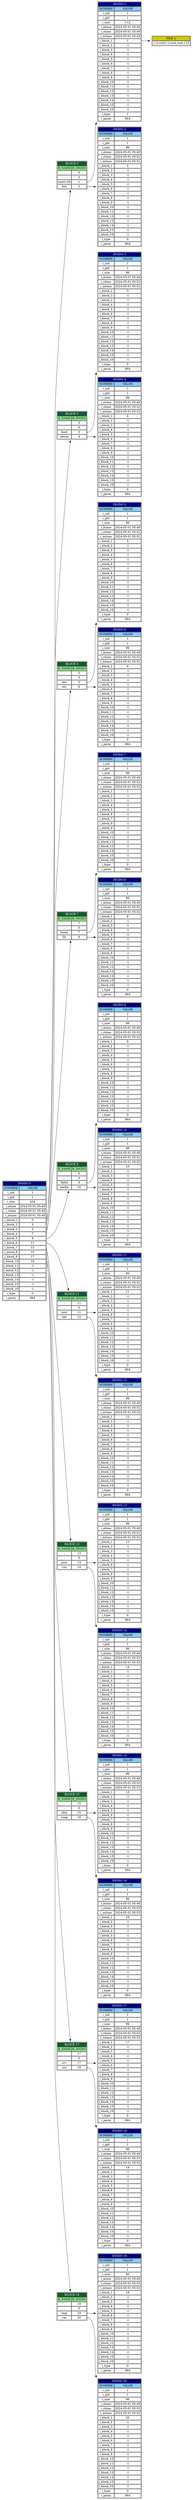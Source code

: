 digraph G{
 rankdir=LR;
 graph [ dpi = "600" ]; 
 forcelabels= true;
 node [shape = plaintext];
inode0  [label = <<table>
<tr><td COLSPAN = '2' BGCOLOR="#000080"><font color="white">INODO 0</font></td></tr>
 <tr><td BGCOLOR="#87CEFA">NOMBRE</td><td BGCOLOR="#87CEFA" >VALOR</td></tr>
<tr><td>i_uid</td><td>1</td></tr>
<tr><td>i_gid</td><td>1</td></tr>
<tr><td>i_size</td><td>424</td></tr>
<tr><td>i_atime</td><td>2024-05-01 05:49</td></tr>
<tr><td>i_ctime</td><td>2024-05-01 05:49</td></tr>
<tr><td>i_mtime</td><td>2024-05-01 05:49</td></tr>
<tr>
<td>i_block_1</td><td port="0">0</td></tr>
<tr>
<td>i_block_2</td><td port="1">3</td></tr>
<tr>
<td>i_block_3</td><td port="2">5</td></tr>
<tr>
<td>i_block_4</td><td port="3">7</td></tr>
<tr>
<td>i_block_5</td><td port="4">9</td></tr>
<tr>
<td>i_block_6</td><td port="5">11</td></tr>
<tr>
<td>i_block_7</td><td port="6">13</td></tr>
<tr>
<td>i_block_8</td><td port="7">15</td></tr>
<tr>
<td>i_block_9</td><td port="8">17</td></tr>
<tr>
<td>i_block_10</td><td port="9">19</td></tr>
<tr>
<td>i_block_11</td><td port="10">-1</td></tr>
<tr>
<td>i_block_12</td><td port="11">-1</td></tr>
<tr>
<td>i_block_13</td><td port="12">-1</td></tr>
<tr>
<td>i_block_14</td><td port="13">-1</td></tr>
<tr>
<td>i_block_15</td><td port="14">-1</td></tr>
<tr>
<td>i_block_16</td><td port="15">-1</td></tr>
<tr><td>i_type</td><td>0</td></tr>
<tr><td>i_perm</td><td>664</td></tr></table>>];
inode0:0-> BLOCK1_0
BLOCK1_0 [label = <<table><tr><td COLSPAN = '2' BGCOLOR="#145A32"><font color="white">BLOCK 0</font></td></tr><tr><td BGCOLOR="#90EE90">B_NAME</td><td BGCOLOR="#90EE90" >B_INODO</td></tr>
<tr>
<td>.</td>
<td port="0">0</td>
</tr>
<tr>
<td>..</td>
<td port="1">0</td>
</tr>
<tr>
<td>users.txt</td>
<td port="2">1</td>
</tr>
<tr>
<td>bin</td>
<td port="3">2</td>
</tr>
</table>>];
BLOCK1_0:2 -> inode1;
BLOCK1_0:3 -> inode2;
inode0:1-> BLOCK2_3
BLOCK2_3 [label = <<table><tr><td COLSPAN = '2' BGCOLOR="#145A32"><font color="white">BLOCK 3</font></td></tr><tr><td BGCOLOR="#90EE90">B_NAME</td><td BGCOLOR="#90EE90" >B_INODO</td></tr>
<tr>
<td>.</td>
<td port="0">3</td>
</tr>
<tr>
<td>..</td>
<td port="1">0</td>
</tr>
<tr>
<td>boot</td>
<td port="2">3</td>
</tr>
<tr>
<td>cdrom</td>
<td port="3">4</td>
</tr>
</table>>];
BLOCK2_3:2 -> inode3;
BLOCK2_3:3 -> inode4;
inode0:2-> BLOCK3_5
BLOCK3_5 [label = <<table><tr><td COLSPAN = '2' BGCOLOR="#145A32"><font color="white">BLOCK 5</font></td></tr><tr><td BGCOLOR="#90EE90">B_NAME</td><td BGCOLOR="#90EE90" >B_INODO</td></tr>
<tr>
<td>.</td>
<td port="0">5</td>
</tr>
<tr>
<td>..</td>
<td port="1">0</td>
</tr>
<tr>
<td>dev</td>
<td port="2">5</td>
</tr>
<tr>
<td>etc</td>
<td port="3">6</td>
</tr>
</table>>];
BLOCK3_5:2 -> inode5;
BLOCK3_5:3 -> inode6;
inode0:3-> BLOCK4_7
BLOCK4_7 [label = <<table><tr><td COLSPAN = '2' BGCOLOR="#145A32"><font color="white">BLOCK 7</font></td></tr><tr><td BGCOLOR="#90EE90">B_NAME</td><td BGCOLOR="#90EE90" >B_INODO</td></tr>
<tr>
<td>.</td>
<td port="0">7</td>
</tr>
<tr>
<td>..</td>
<td port="1">0</td>
</tr>
<tr>
<td>home</td>
<td port="2">7</td>
</tr>
<tr>
<td>lib</td>
<td port="3">8</td>
</tr>
</table>>];
BLOCK4_7:2 -> inode7;
BLOCK4_7:3 -> inode8;
inode0:4-> BLOCK5_9
BLOCK5_9 [label = <<table><tr><td COLSPAN = '2' BGCOLOR="#145A32"><font color="white">BLOCK 9</font></td></tr><tr><td BGCOLOR="#90EE90">B_NAME</td><td BGCOLOR="#90EE90" >B_INODO</td></tr>
<tr>
<td>.</td>
<td port="0">9</td>
</tr>
<tr>
<td>..</td>
<td port="1">0</td>
</tr>
<tr>
<td>lib64</td>
<td port="2">9</td>
</tr>
<tr>
<td>media</td>
<td port="3">10</td>
</tr>
</table>>];
BLOCK5_9:2 -> inode9;
BLOCK5_9:3 -> inode10;
inode0:5-> BLOCK6_11
BLOCK6_11 [label = <<table><tr><td COLSPAN = '2' BGCOLOR="#145A32"><font color="white">BLOCK 11</font></td></tr><tr><td BGCOLOR="#90EE90">B_NAME</td><td BGCOLOR="#90EE90" >B_INODO</td></tr>
<tr>
<td>.</td>
<td port="0">11</td>
</tr>
<tr>
<td>..</td>
<td port="1">0</td>
</tr>
<tr>
<td>mnt</td>
<td port="2">11</td>
</tr>
<tr>
<td>opt</td>
<td port="3">12</td>
</tr>
</table>>];
BLOCK6_11:2 -> inode11;
BLOCK6_11:3 -> inode12;
inode0:6-> BLOCK7_13
BLOCK7_13 [label = <<table><tr><td COLSPAN = '2' BGCOLOR="#145A32"><font color="white">BLOCK 13</font></td></tr><tr><td BGCOLOR="#90EE90">B_NAME</td><td BGCOLOR="#90EE90" >B_INODO</td></tr>
<tr>
<td>.</td>
<td port="0">13</td>
</tr>
<tr>
<td>..</td>
<td port="1">0</td>
</tr>
<tr>
<td>proc</td>
<td port="2">13</td>
</tr>
<tr>
<td>run</td>
<td port="3">14</td>
</tr>
</table>>];
BLOCK7_13:2 -> inode13;
BLOCK7_13:3 -> inode14;
inode0:7-> BLOCK8_15
BLOCK8_15 [label = <<table><tr><td COLSPAN = '2' BGCOLOR="#145A32"><font color="white">BLOCK 15</font></td></tr><tr><td BGCOLOR="#90EE90">B_NAME</td><td BGCOLOR="#90EE90" >B_INODO</td></tr>
<tr>
<td>.</td>
<td port="0">15</td>
</tr>
<tr>
<td>..</td>
<td port="1">0</td>
</tr>
<tr>
<td>sbin</td>
<td port="2">15</td>
</tr>
<tr>
<td>snap</td>
<td port="3">16</td>
</tr>
</table>>];
BLOCK8_15:2 -> inode15;
BLOCK8_15:3 -> inode16;
inode0:8-> BLOCK9_17
BLOCK9_17 [label = <<table><tr><td COLSPAN = '2' BGCOLOR="#145A32"><font color="white">BLOCK 17</font></td></tr><tr><td BGCOLOR="#90EE90">B_NAME</td><td BGCOLOR="#90EE90" >B_INODO</td></tr>
<tr>
<td>.</td>
<td port="0">17</td>
</tr>
<tr>
<td>..</td>
<td port="1">0</td>
</tr>
<tr>
<td>srv</td>
<td port="2">17</td>
</tr>
<tr>
<td>sys</td>
<td port="3">18</td>
</tr>
</table>>];
BLOCK9_17:2 -> inode17;
BLOCK9_17:3 -> inode18;
inode0:9-> BLOCK10_19
BLOCK10_19 [label = <<table><tr><td COLSPAN = '2' BGCOLOR="#145A32"><font color="white">BLOCK 19</font></td></tr><tr><td BGCOLOR="#90EE90">B_NAME</td><td BGCOLOR="#90EE90" >B_INODO</td></tr>
<tr>
<td>.</td>
<td port="0">19</td>
</tr>
<tr>
<td>..</td>
<td port="1">0</td>
</tr>
<tr>
<td>tmp</td>
<td port="2">19</td>
</tr>
<tr>
<td>var</td>
<td port="3">20</td>
</tr>
</table>>];
BLOCK10_19:2 -> inode19;
BLOCK10_19:3 -> inode20;
inode1  [label = <<table>
<tr><td COLSPAN = '2' BGCOLOR="#000080"><font color="white">INODO 1</font></td></tr>
 <tr><td BGCOLOR="#87CEFA">NOMBRE</td><td BGCOLOR="#87CEFA" >VALOR</td></tr>
<tr><td>i_uid</td><td>1</td></tr>
<tr><td>i_gid</td><td>1</td></tr>
<tr><td>i_size</td><td>112</td></tr>
<tr><td>i_atime</td><td>2024-05-01 05:49</td></tr>
<tr><td>i_ctime</td><td>2024-05-01 05:49</td></tr>
<tr><td>i_mtime</td><td>2024-05-01 05:49</td></tr>
<tr>
<td>i_block_1</td><td port="0">1</td></tr>
<tr>
<td>i_block_2</td><td port="1">-1</td></tr>
<tr>
<td>i_block_3</td><td port="2">-1</td></tr>
<tr>
<td>i_block_4</td><td port="3">-1</td></tr>
<tr>
<td>i_block_5</td><td port="4">-1</td></tr>
<tr>
<td>i_block_6</td><td port="5">-1</td></tr>
<tr>
<td>i_block_7</td><td port="6">-1</td></tr>
<tr>
<td>i_block_8</td><td port="7">-1</td></tr>
<tr>
<td>i_block_9</td><td port="8">-1</td></tr>
<tr>
<td>i_block_10</td><td port="9">-1</td></tr>
<tr>
<td>i_block_11</td><td port="10">-1</td></tr>
<tr>
<td>i_block_12</td><td port="11">-1</td></tr>
<tr>
<td>i_block_13</td><td port="12">-1</td></tr>
<tr>
<td>i_block_14</td><td port="13">-1</td></tr>
<tr>
<td>i_block_15</td><td port="14">-1</td></tr>
<tr>
<td>i_block_16</td><td port="15">-1</td></tr>
<tr><td>i_type</td><td>1</td></tr>
<tr><td>i_perm</td><td>664</td></tr></table>>];
inode1:0-> FILE1_1
FILE1_1 [label = <<table >
<tr><td COLSPAN = '2' BGCOLOR="#CCCC00">FILE 1</td></tr>
 <tr><td COLSPAN = '2'>1,G,root
1,U,root,root,123
</td></tr>
</table>>];
inode2  [label = <<table>
<tr><td COLSPAN = '2' BGCOLOR="#000080"><font color="white">INODO 2</font></td></tr>
 <tr><td BGCOLOR="#87CEFA">NOMBRE</td><td BGCOLOR="#87CEFA" >VALOR</td></tr>
<tr><td>i_uid</td><td>1</td></tr>
<tr><td>i_gid</td><td>1</td></tr>
<tr><td>i_size</td><td>96</td></tr>
<tr><td>i_atime</td><td>2024-05-01 05:49</td></tr>
<tr><td>i_ctime</td><td>2024-05-01 05:52</td></tr>
<tr><td>i_mtime</td><td>2024-05-01 05:52</td></tr>
<tr>
<td>i_block_1</td><td port="0">2</td></tr>
<tr>
<td>i_block_2</td><td port="1">-1</td></tr>
<tr>
<td>i_block_3</td><td port="2">-1</td></tr>
<tr>
<td>i_block_4</td><td port="3">-1</td></tr>
<tr>
<td>i_block_5</td><td port="4">-1</td></tr>
<tr>
<td>i_block_6</td><td port="5">-1</td></tr>
<tr>
<td>i_block_7</td><td port="6">-1</td></tr>
<tr>
<td>i_block_8</td><td port="7">-1</td></tr>
<tr>
<td>i_block_9</td><td port="8">-1</td></tr>
<tr>
<td>i_block_10</td><td port="9">-1</td></tr>
<tr>
<td>i_block_11</td><td port="10">-1</td></tr>
<tr>
<td>i_block_12</td><td port="11">-1</td></tr>
<tr>
<td>i_block_13</td><td port="12">-1</td></tr>
<tr>
<td>i_block_14</td><td port="13">-1</td></tr>
<tr>
<td>i_block_15</td><td port="14">-1</td></tr>
<tr>
<td>i_block_16</td><td port="15">-1</td></tr>
<tr><td>i_type</td><td>0</td></tr>
<tr><td>i_perm</td><td>664</td></tr></table>>];
inode3  [label = <<table>
<tr><td COLSPAN = '2' BGCOLOR="#000080"><font color="white">INODO 3</font></td></tr>
 <tr><td BGCOLOR="#87CEFA">NOMBRE</td><td BGCOLOR="#87CEFA" >VALOR</td></tr>
<tr><td>i_uid</td><td>1</td></tr>
<tr><td>i_gid</td><td>1</td></tr>
<tr><td>i_size</td><td>96</td></tr>
<tr><td>i_atime</td><td>2024-05-01 05:49</td></tr>
<tr><td>i_ctime</td><td>2024-05-01 05:52</td></tr>
<tr><td>i_mtime</td><td>2024-05-01 05:52</td></tr>
<tr>
<td>i_block_1</td><td port="0">3</td></tr>
<tr>
<td>i_block_2</td><td port="1">-1</td></tr>
<tr>
<td>i_block_3</td><td port="2">-1</td></tr>
<tr>
<td>i_block_4</td><td port="3">-1</td></tr>
<tr>
<td>i_block_5</td><td port="4">-1</td></tr>
<tr>
<td>i_block_6</td><td port="5">-1</td></tr>
<tr>
<td>i_block_7</td><td port="6">-1</td></tr>
<tr>
<td>i_block_8</td><td port="7">-1</td></tr>
<tr>
<td>i_block_9</td><td port="8">-1</td></tr>
<tr>
<td>i_block_10</td><td port="9">-1</td></tr>
<tr>
<td>i_block_11</td><td port="10">-1</td></tr>
<tr>
<td>i_block_12</td><td port="11">-1</td></tr>
<tr>
<td>i_block_13</td><td port="12">-1</td></tr>
<tr>
<td>i_block_14</td><td port="13">-1</td></tr>
<tr>
<td>i_block_15</td><td port="14">-1</td></tr>
<tr>
<td>i_block_16</td><td port="15">-1</td></tr>
<tr><td>i_type</td><td>0</td></tr>
<tr><td>i_perm</td><td>664</td></tr></table>>];
inode4  [label = <<table>
<tr><td COLSPAN = '2' BGCOLOR="#000080"><font color="white">INODO 4</font></td></tr>
 <tr><td BGCOLOR="#87CEFA">NOMBRE</td><td BGCOLOR="#87CEFA" >VALOR</td></tr>
<tr><td>i_uid</td><td>1</td></tr>
<tr><td>i_gid</td><td>1</td></tr>
<tr><td>i_size</td><td>96</td></tr>
<tr><td>i_atime</td><td>2024-05-01 05:49</td></tr>
<tr><td>i_ctime</td><td>2024-05-01 05:52</td></tr>
<tr><td>i_mtime</td><td>2024-05-01 05:52</td></tr>
<tr>
<td>i_block_1</td><td port="0">4</td></tr>
<tr>
<td>i_block_2</td><td port="1">-1</td></tr>
<tr>
<td>i_block_3</td><td port="2">-1</td></tr>
<tr>
<td>i_block_4</td><td port="3">-1</td></tr>
<tr>
<td>i_block_5</td><td port="4">-1</td></tr>
<tr>
<td>i_block_6</td><td port="5">-1</td></tr>
<tr>
<td>i_block_7</td><td port="6">-1</td></tr>
<tr>
<td>i_block_8</td><td port="7">-1</td></tr>
<tr>
<td>i_block_9</td><td port="8">-1</td></tr>
<tr>
<td>i_block_10</td><td port="9">-1</td></tr>
<tr>
<td>i_block_11</td><td port="10">-1</td></tr>
<tr>
<td>i_block_12</td><td port="11">-1</td></tr>
<tr>
<td>i_block_13</td><td port="12">-1</td></tr>
<tr>
<td>i_block_14</td><td port="13">-1</td></tr>
<tr>
<td>i_block_15</td><td port="14">-1</td></tr>
<tr>
<td>i_block_16</td><td port="15">-1</td></tr>
<tr><td>i_type</td><td>0</td></tr>
<tr><td>i_perm</td><td>664</td></tr></table>>];
inode5  [label = <<table>
<tr><td COLSPAN = '2' BGCOLOR="#000080"><font color="white">INODO 5</font></td></tr>
 <tr><td BGCOLOR="#87CEFA">NOMBRE</td><td BGCOLOR="#87CEFA" >VALOR</td></tr>
<tr><td>i_uid</td><td>1</td></tr>
<tr><td>i_gid</td><td>1</td></tr>
<tr><td>i_size</td><td>96</td></tr>
<tr><td>i_atime</td><td>2024-05-01 05:49</td></tr>
<tr><td>i_ctime</td><td>2024-05-01 05:52</td></tr>
<tr><td>i_mtime</td><td>2024-05-01 05:52</td></tr>
<tr>
<td>i_block_1</td><td port="0">5</td></tr>
<tr>
<td>i_block_2</td><td port="1">-1</td></tr>
<tr>
<td>i_block_3</td><td port="2">-1</td></tr>
<tr>
<td>i_block_4</td><td port="3">-1</td></tr>
<tr>
<td>i_block_5</td><td port="4">-1</td></tr>
<tr>
<td>i_block_6</td><td port="5">-1</td></tr>
<tr>
<td>i_block_7</td><td port="6">-1</td></tr>
<tr>
<td>i_block_8</td><td port="7">-1</td></tr>
<tr>
<td>i_block_9</td><td port="8">-1</td></tr>
<tr>
<td>i_block_10</td><td port="9">-1</td></tr>
<tr>
<td>i_block_11</td><td port="10">-1</td></tr>
<tr>
<td>i_block_12</td><td port="11">-1</td></tr>
<tr>
<td>i_block_13</td><td port="12">-1</td></tr>
<tr>
<td>i_block_14</td><td port="13">-1</td></tr>
<tr>
<td>i_block_15</td><td port="14">-1</td></tr>
<tr>
<td>i_block_16</td><td port="15">-1</td></tr>
<tr><td>i_type</td><td>0</td></tr>
<tr><td>i_perm</td><td>664</td></tr></table>>];
inode6  [label = <<table>
<tr><td COLSPAN = '2' BGCOLOR="#000080"><font color="white">INODO 6</font></td></tr>
 <tr><td BGCOLOR="#87CEFA">NOMBRE</td><td BGCOLOR="#87CEFA" >VALOR</td></tr>
<tr><td>i_uid</td><td>1</td></tr>
<tr><td>i_gid</td><td>1</td></tr>
<tr><td>i_size</td><td>96</td></tr>
<tr><td>i_atime</td><td>2024-05-01 05:49</td></tr>
<tr><td>i_ctime</td><td>2024-05-01 05:52</td></tr>
<tr><td>i_mtime</td><td>2024-05-01 05:52</td></tr>
<tr>
<td>i_block_1</td><td port="0">6</td></tr>
<tr>
<td>i_block_2</td><td port="1">-1</td></tr>
<tr>
<td>i_block_3</td><td port="2">-1</td></tr>
<tr>
<td>i_block_4</td><td port="3">-1</td></tr>
<tr>
<td>i_block_5</td><td port="4">-1</td></tr>
<tr>
<td>i_block_6</td><td port="5">-1</td></tr>
<tr>
<td>i_block_7</td><td port="6">-1</td></tr>
<tr>
<td>i_block_8</td><td port="7">-1</td></tr>
<tr>
<td>i_block_9</td><td port="8">-1</td></tr>
<tr>
<td>i_block_10</td><td port="9">-1</td></tr>
<tr>
<td>i_block_11</td><td port="10">-1</td></tr>
<tr>
<td>i_block_12</td><td port="11">-1</td></tr>
<tr>
<td>i_block_13</td><td port="12">-1</td></tr>
<tr>
<td>i_block_14</td><td port="13">-1</td></tr>
<tr>
<td>i_block_15</td><td port="14">-1</td></tr>
<tr>
<td>i_block_16</td><td port="15">-1</td></tr>
<tr><td>i_type</td><td>0</td></tr>
<tr><td>i_perm</td><td>664</td></tr></table>>];
inode7  [label = <<table>
<tr><td COLSPAN = '2' BGCOLOR="#000080"><font color="white">INODO 7</font></td></tr>
 <tr><td BGCOLOR="#87CEFA">NOMBRE</td><td BGCOLOR="#87CEFA" >VALOR</td></tr>
<tr><td>i_uid</td><td>1</td></tr>
<tr><td>i_gid</td><td>1</td></tr>
<tr><td>i_size</td><td>96</td></tr>
<tr><td>i_atime</td><td>2024-05-01 05:49</td></tr>
<tr><td>i_ctime</td><td>2024-05-01 05:52</td></tr>
<tr><td>i_mtime</td><td>2024-05-01 05:52</td></tr>
<tr>
<td>i_block_1</td><td port="0">7</td></tr>
<tr>
<td>i_block_2</td><td port="1">-1</td></tr>
<tr>
<td>i_block_3</td><td port="2">-1</td></tr>
<tr>
<td>i_block_4</td><td port="3">-1</td></tr>
<tr>
<td>i_block_5</td><td port="4">-1</td></tr>
<tr>
<td>i_block_6</td><td port="5">-1</td></tr>
<tr>
<td>i_block_7</td><td port="6">-1</td></tr>
<tr>
<td>i_block_8</td><td port="7">-1</td></tr>
<tr>
<td>i_block_9</td><td port="8">-1</td></tr>
<tr>
<td>i_block_10</td><td port="9">-1</td></tr>
<tr>
<td>i_block_11</td><td port="10">-1</td></tr>
<tr>
<td>i_block_12</td><td port="11">-1</td></tr>
<tr>
<td>i_block_13</td><td port="12">-1</td></tr>
<tr>
<td>i_block_14</td><td port="13">-1</td></tr>
<tr>
<td>i_block_15</td><td port="14">-1</td></tr>
<tr>
<td>i_block_16</td><td port="15">-1</td></tr>
<tr><td>i_type</td><td>0</td></tr>
<tr><td>i_perm</td><td>664</td></tr></table>>];
inode8  [label = <<table>
<tr><td COLSPAN = '2' BGCOLOR="#000080"><font color="white">INODO 8</font></td></tr>
 <tr><td BGCOLOR="#87CEFA">NOMBRE</td><td BGCOLOR="#87CEFA" >VALOR</td></tr>
<tr><td>i_uid</td><td>1</td></tr>
<tr><td>i_gid</td><td>1</td></tr>
<tr><td>i_size</td><td>96</td></tr>
<tr><td>i_atime</td><td>2024-05-01 05:49</td></tr>
<tr><td>i_ctime</td><td>2024-05-01 05:52</td></tr>
<tr><td>i_mtime</td><td>2024-05-01 05:52</td></tr>
<tr>
<td>i_block_1</td><td port="0">8</td></tr>
<tr>
<td>i_block_2</td><td port="1">-1</td></tr>
<tr>
<td>i_block_3</td><td port="2">-1</td></tr>
<tr>
<td>i_block_4</td><td port="3">-1</td></tr>
<tr>
<td>i_block_5</td><td port="4">-1</td></tr>
<tr>
<td>i_block_6</td><td port="5">-1</td></tr>
<tr>
<td>i_block_7</td><td port="6">-1</td></tr>
<tr>
<td>i_block_8</td><td port="7">-1</td></tr>
<tr>
<td>i_block_9</td><td port="8">-1</td></tr>
<tr>
<td>i_block_10</td><td port="9">-1</td></tr>
<tr>
<td>i_block_11</td><td port="10">-1</td></tr>
<tr>
<td>i_block_12</td><td port="11">-1</td></tr>
<tr>
<td>i_block_13</td><td port="12">-1</td></tr>
<tr>
<td>i_block_14</td><td port="13">-1</td></tr>
<tr>
<td>i_block_15</td><td port="14">-1</td></tr>
<tr>
<td>i_block_16</td><td port="15">-1</td></tr>
<tr><td>i_type</td><td>0</td></tr>
<tr><td>i_perm</td><td>664</td></tr></table>>];
inode9  [label = <<table>
<tr><td COLSPAN = '2' BGCOLOR="#000080"><font color="white">INODO 9</font></td></tr>
 <tr><td BGCOLOR="#87CEFA">NOMBRE</td><td BGCOLOR="#87CEFA" >VALOR</td></tr>
<tr><td>i_uid</td><td>1</td></tr>
<tr><td>i_gid</td><td>1</td></tr>
<tr><td>i_size</td><td>96</td></tr>
<tr><td>i_atime</td><td>2024-05-01 05:49</td></tr>
<tr><td>i_ctime</td><td>2024-05-01 05:52</td></tr>
<tr><td>i_mtime</td><td>2024-05-01 05:52</td></tr>
<tr>
<td>i_block_1</td><td port="0">9</td></tr>
<tr>
<td>i_block_2</td><td port="1">-1</td></tr>
<tr>
<td>i_block_3</td><td port="2">-1</td></tr>
<tr>
<td>i_block_4</td><td port="3">-1</td></tr>
<tr>
<td>i_block_5</td><td port="4">-1</td></tr>
<tr>
<td>i_block_6</td><td port="5">-1</td></tr>
<tr>
<td>i_block_7</td><td port="6">-1</td></tr>
<tr>
<td>i_block_8</td><td port="7">-1</td></tr>
<tr>
<td>i_block_9</td><td port="8">-1</td></tr>
<tr>
<td>i_block_10</td><td port="9">-1</td></tr>
<tr>
<td>i_block_11</td><td port="10">-1</td></tr>
<tr>
<td>i_block_12</td><td port="11">-1</td></tr>
<tr>
<td>i_block_13</td><td port="12">-1</td></tr>
<tr>
<td>i_block_14</td><td port="13">-1</td></tr>
<tr>
<td>i_block_15</td><td port="14">-1</td></tr>
<tr>
<td>i_block_16</td><td port="15">-1</td></tr>
<tr><td>i_type</td><td>0</td></tr>
<tr><td>i_perm</td><td>664</td></tr></table>>];
inode10  [label = <<table>
<tr><td COLSPAN = '2' BGCOLOR="#000080"><font color="white">INODO 10</font></td></tr>
 <tr><td BGCOLOR="#87CEFA">NOMBRE</td><td BGCOLOR="#87CEFA" >VALOR</td></tr>
<tr><td>i_uid</td><td>1</td></tr>
<tr><td>i_gid</td><td>1</td></tr>
<tr><td>i_size</td><td>96</td></tr>
<tr><td>i_atime</td><td>2024-05-01 05:49</td></tr>
<tr><td>i_ctime</td><td>2024-05-01 05:52</td></tr>
<tr><td>i_mtime</td><td>2024-05-01 05:52</td></tr>
<tr>
<td>i_block_1</td><td port="0">10</td></tr>
<tr>
<td>i_block_2</td><td port="1">-1</td></tr>
<tr>
<td>i_block_3</td><td port="2">-1</td></tr>
<tr>
<td>i_block_4</td><td port="3">-1</td></tr>
<tr>
<td>i_block_5</td><td port="4">-1</td></tr>
<tr>
<td>i_block_6</td><td port="5">-1</td></tr>
<tr>
<td>i_block_7</td><td port="6">-1</td></tr>
<tr>
<td>i_block_8</td><td port="7">-1</td></tr>
<tr>
<td>i_block_9</td><td port="8">-1</td></tr>
<tr>
<td>i_block_10</td><td port="9">-1</td></tr>
<tr>
<td>i_block_11</td><td port="10">-1</td></tr>
<tr>
<td>i_block_12</td><td port="11">-1</td></tr>
<tr>
<td>i_block_13</td><td port="12">-1</td></tr>
<tr>
<td>i_block_14</td><td port="13">-1</td></tr>
<tr>
<td>i_block_15</td><td port="14">-1</td></tr>
<tr>
<td>i_block_16</td><td port="15">-1</td></tr>
<tr><td>i_type</td><td>0</td></tr>
<tr><td>i_perm</td><td>664</td></tr></table>>];
inode11  [label = <<table>
<tr><td COLSPAN = '2' BGCOLOR="#000080"><font color="white">INODO 11</font></td></tr>
 <tr><td BGCOLOR="#87CEFA">NOMBRE</td><td BGCOLOR="#87CEFA" >VALOR</td></tr>
<tr><td>i_uid</td><td>1</td></tr>
<tr><td>i_gid</td><td>1</td></tr>
<tr><td>i_size</td><td>96</td></tr>
<tr><td>i_atime</td><td>2024-05-01 05:49</td></tr>
<tr><td>i_ctime</td><td>2024-05-01 05:52</td></tr>
<tr><td>i_mtime</td><td>2024-05-01 05:52</td></tr>
<tr>
<td>i_block_1</td><td port="0">11</td></tr>
<tr>
<td>i_block_2</td><td port="1">-1</td></tr>
<tr>
<td>i_block_3</td><td port="2">-1</td></tr>
<tr>
<td>i_block_4</td><td port="3">-1</td></tr>
<tr>
<td>i_block_5</td><td port="4">-1</td></tr>
<tr>
<td>i_block_6</td><td port="5">-1</td></tr>
<tr>
<td>i_block_7</td><td port="6">-1</td></tr>
<tr>
<td>i_block_8</td><td port="7">-1</td></tr>
<tr>
<td>i_block_9</td><td port="8">-1</td></tr>
<tr>
<td>i_block_10</td><td port="9">-1</td></tr>
<tr>
<td>i_block_11</td><td port="10">-1</td></tr>
<tr>
<td>i_block_12</td><td port="11">-1</td></tr>
<tr>
<td>i_block_13</td><td port="12">-1</td></tr>
<tr>
<td>i_block_14</td><td port="13">-1</td></tr>
<tr>
<td>i_block_15</td><td port="14">-1</td></tr>
<tr>
<td>i_block_16</td><td port="15">-1</td></tr>
<tr><td>i_type</td><td>0</td></tr>
<tr><td>i_perm</td><td>664</td></tr></table>>];
inode12  [label = <<table>
<tr><td COLSPAN = '2' BGCOLOR="#000080"><font color="white">INODO 12</font></td></tr>
 <tr><td BGCOLOR="#87CEFA">NOMBRE</td><td BGCOLOR="#87CEFA" >VALOR</td></tr>
<tr><td>i_uid</td><td>1</td></tr>
<tr><td>i_gid</td><td>1</td></tr>
<tr><td>i_size</td><td>96</td></tr>
<tr><td>i_atime</td><td>2024-05-01 05:49</td></tr>
<tr><td>i_ctime</td><td>2024-05-01 05:52</td></tr>
<tr><td>i_mtime</td><td>2024-05-01 05:52</td></tr>
<tr>
<td>i_block_1</td><td port="0">12</td></tr>
<tr>
<td>i_block_2</td><td port="1">-1</td></tr>
<tr>
<td>i_block_3</td><td port="2">-1</td></tr>
<tr>
<td>i_block_4</td><td port="3">-1</td></tr>
<tr>
<td>i_block_5</td><td port="4">-1</td></tr>
<tr>
<td>i_block_6</td><td port="5">-1</td></tr>
<tr>
<td>i_block_7</td><td port="6">-1</td></tr>
<tr>
<td>i_block_8</td><td port="7">-1</td></tr>
<tr>
<td>i_block_9</td><td port="8">-1</td></tr>
<tr>
<td>i_block_10</td><td port="9">-1</td></tr>
<tr>
<td>i_block_11</td><td port="10">-1</td></tr>
<tr>
<td>i_block_12</td><td port="11">-1</td></tr>
<tr>
<td>i_block_13</td><td port="12">-1</td></tr>
<tr>
<td>i_block_14</td><td port="13">-1</td></tr>
<tr>
<td>i_block_15</td><td port="14">-1</td></tr>
<tr>
<td>i_block_16</td><td port="15">-1</td></tr>
<tr><td>i_type</td><td>0</td></tr>
<tr><td>i_perm</td><td>664</td></tr></table>>];
inode13  [label = <<table>
<tr><td COLSPAN = '2' BGCOLOR="#000080"><font color="white">INODO 13</font></td></tr>
 <tr><td BGCOLOR="#87CEFA">NOMBRE</td><td BGCOLOR="#87CEFA" >VALOR</td></tr>
<tr><td>i_uid</td><td>1</td></tr>
<tr><td>i_gid</td><td>1</td></tr>
<tr><td>i_size</td><td>96</td></tr>
<tr><td>i_atime</td><td>2024-05-01 05:49</td></tr>
<tr><td>i_ctime</td><td>2024-05-01 05:52</td></tr>
<tr><td>i_mtime</td><td>2024-05-01 05:52</td></tr>
<tr>
<td>i_block_1</td><td port="0">13</td></tr>
<tr>
<td>i_block_2</td><td port="1">-1</td></tr>
<tr>
<td>i_block_3</td><td port="2">-1</td></tr>
<tr>
<td>i_block_4</td><td port="3">-1</td></tr>
<tr>
<td>i_block_5</td><td port="4">-1</td></tr>
<tr>
<td>i_block_6</td><td port="5">-1</td></tr>
<tr>
<td>i_block_7</td><td port="6">-1</td></tr>
<tr>
<td>i_block_8</td><td port="7">-1</td></tr>
<tr>
<td>i_block_9</td><td port="8">-1</td></tr>
<tr>
<td>i_block_10</td><td port="9">-1</td></tr>
<tr>
<td>i_block_11</td><td port="10">-1</td></tr>
<tr>
<td>i_block_12</td><td port="11">-1</td></tr>
<tr>
<td>i_block_13</td><td port="12">-1</td></tr>
<tr>
<td>i_block_14</td><td port="13">-1</td></tr>
<tr>
<td>i_block_15</td><td port="14">-1</td></tr>
<tr>
<td>i_block_16</td><td port="15">-1</td></tr>
<tr><td>i_type</td><td>0</td></tr>
<tr><td>i_perm</td><td>664</td></tr></table>>];
inode14  [label = <<table>
<tr><td COLSPAN = '2' BGCOLOR="#000080"><font color="white">INODO 14</font></td></tr>
 <tr><td BGCOLOR="#87CEFA">NOMBRE</td><td BGCOLOR="#87CEFA" >VALOR</td></tr>
<tr><td>i_uid</td><td>1</td></tr>
<tr><td>i_gid</td><td>1</td></tr>
<tr><td>i_size</td><td>96</td></tr>
<tr><td>i_atime</td><td>2024-05-01 05:49</td></tr>
<tr><td>i_ctime</td><td>2024-05-01 05:53</td></tr>
<tr><td>i_mtime</td><td>2024-05-01 05:53</td></tr>
<tr>
<td>i_block_1</td><td port="0">14</td></tr>
<tr>
<td>i_block_2</td><td port="1">-1</td></tr>
<tr>
<td>i_block_3</td><td port="2">-1</td></tr>
<tr>
<td>i_block_4</td><td port="3">-1</td></tr>
<tr>
<td>i_block_5</td><td port="4">-1</td></tr>
<tr>
<td>i_block_6</td><td port="5">-1</td></tr>
<tr>
<td>i_block_7</td><td port="6">-1</td></tr>
<tr>
<td>i_block_8</td><td port="7">-1</td></tr>
<tr>
<td>i_block_9</td><td port="8">-1</td></tr>
<tr>
<td>i_block_10</td><td port="9">-1</td></tr>
<tr>
<td>i_block_11</td><td port="10">-1</td></tr>
<tr>
<td>i_block_12</td><td port="11">-1</td></tr>
<tr>
<td>i_block_13</td><td port="12">-1</td></tr>
<tr>
<td>i_block_14</td><td port="13">-1</td></tr>
<tr>
<td>i_block_15</td><td port="14">-1</td></tr>
<tr>
<td>i_block_16</td><td port="15">-1</td></tr>
<tr><td>i_type</td><td>0</td></tr>
<tr><td>i_perm</td><td>664</td></tr></table>>];
inode15  [label = <<table>
<tr><td COLSPAN = '2' BGCOLOR="#000080"><font color="white">INODO 15</font></td></tr>
 <tr><td BGCOLOR="#87CEFA">NOMBRE</td><td BGCOLOR="#87CEFA" >VALOR</td></tr>
<tr><td>i_uid</td><td>1</td></tr>
<tr><td>i_gid</td><td>1</td></tr>
<tr><td>i_size</td><td>96</td></tr>
<tr><td>i_atime</td><td>2024-05-01 05:49</td></tr>
<tr><td>i_ctime</td><td>2024-05-01 05:53</td></tr>
<tr><td>i_mtime</td><td>2024-05-01 05:53</td></tr>
<tr>
<td>i_block_1</td><td port="0">15</td></tr>
<tr>
<td>i_block_2</td><td port="1">-1</td></tr>
<tr>
<td>i_block_3</td><td port="2">-1</td></tr>
<tr>
<td>i_block_4</td><td port="3">-1</td></tr>
<tr>
<td>i_block_5</td><td port="4">-1</td></tr>
<tr>
<td>i_block_6</td><td port="5">-1</td></tr>
<tr>
<td>i_block_7</td><td port="6">-1</td></tr>
<tr>
<td>i_block_8</td><td port="7">-1</td></tr>
<tr>
<td>i_block_9</td><td port="8">-1</td></tr>
<tr>
<td>i_block_10</td><td port="9">-1</td></tr>
<tr>
<td>i_block_11</td><td port="10">-1</td></tr>
<tr>
<td>i_block_12</td><td port="11">-1</td></tr>
<tr>
<td>i_block_13</td><td port="12">-1</td></tr>
<tr>
<td>i_block_14</td><td port="13">-1</td></tr>
<tr>
<td>i_block_15</td><td port="14">-1</td></tr>
<tr>
<td>i_block_16</td><td port="15">-1</td></tr>
<tr><td>i_type</td><td>0</td></tr>
<tr><td>i_perm</td><td>664</td></tr></table>>];
inode16  [label = <<table>
<tr><td COLSPAN = '2' BGCOLOR="#000080"><font color="white">INODO 16</font></td></tr>
 <tr><td BGCOLOR="#87CEFA">NOMBRE</td><td BGCOLOR="#87CEFA" >VALOR</td></tr>
<tr><td>i_uid</td><td>1</td></tr>
<tr><td>i_gid</td><td>1</td></tr>
<tr><td>i_size</td><td>96</td></tr>
<tr><td>i_atime</td><td>2024-05-01 05:49</td></tr>
<tr><td>i_ctime</td><td>2024-05-01 05:53</td></tr>
<tr><td>i_mtime</td><td>2024-05-01 05:53</td></tr>
<tr>
<td>i_block_1</td><td port="0">16</td></tr>
<tr>
<td>i_block_2</td><td port="1">-1</td></tr>
<tr>
<td>i_block_3</td><td port="2">-1</td></tr>
<tr>
<td>i_block_4</td><td port="3">-1</td></tr>
<tr>
<td>i_block_5</td><td port="4">-1</td></tr>
<tr>
<td>i_block_6</td><td port="5">-1</td></tr>
<tr>
<td>i_block_7</td><td port="6">-1</td></tr>
<tr>
<td>i_block_8</td><td port="7">-1</td></tr>
<tr>
<td>i_block_9</td><td port="8">-1</td></tr>
<tr>
<td>i_block_10</td><td port="9">-1</td></tr>
<tr>
<td>i_block_11</td><td port="10">-1</td></tr>
<tr>
<td>i_block_12</td><td port="11">-1</td></tr>
<tr>
<td>i_block_13</td><td port="12">-1</td></tr>
<tr>
<td>i_block_14</td><td port="13">-1</td></tr>
<tr>
<td>i_block_15</td><td port="14">-1</td></tr>
<tr>
<td>i_block_16</td><td port="15">-1</td></tr>
<tr><td>i_type</td><td>0</td></tr>
<tr><td>i_perm</td><td>664</td></tr></table>>];
inode17  [label = <<table>
<tr><td COLSPAN = '2' BGCOLOR="#000080"><font color="white">INODO 17</font></td></tr>
 <tr><td BGCOLOR="#87CEFA">NOMBRE</td><td BGCOLOR="#87CEFA" >VALOR</td></tr>
<tr><td>i_uid</td><td>1</td></tr>
<tr><td>i_gid</td><td>1</td></tr>
<tr><td>i_size</td><td>96</td></tr>
<tr><td>i_atime</td><td>2024-05-01 05:49</td></tr>
<tr><td>i_ctime</td><td>2024-05-01 05:53</td></tr>
<tr><td>i_mtime</td><td>2024-05-01 05:53</td></tr>
<tr>
<td>i_block_1</td><td port="0">17</td></tr>
<tr>
<td>i_block_2</td><td port="1">-1</td></tr>
<tr>
<td>i_block_3</td><td port="2">-1</td></tr>
<tr>
<td>i_block_4</td><td port="3">-1</td></tr>
<tr>
<td>i_block_5</td><td port="4">-1</td></tr>
<tr>
<td>i_block_6</td><td port="5">-1</td></tr>
<tr>
<td>i_block_7</td><td port="6">-1</td></tr>
<tr>
<td>i_block_8</td><td port="7">-1</td></tr>
<tr>
<td>i_block_9</td><td port="8">-1</td></tr>
<tr>
<td>i_block_10</td><td port="9">-1</td></tr>
<tr>
<td>i_block_11</td><td port="10">-1</td></tr>
<tr>
<td>i_block_12</td><td port="11">-1</td></tr>
<tr>
<td>i_block_13</td><td port="12">-1</td></tr>
<tr>
<td>i_block_14</td><td port="13">-1</td></tr>
<tr>
<td>i_block_15</td><td port="14">-1</td></tr>
<tr>
<td>i_block_16</td><td port="15">-1</td></tr>
<tr><td>i_type</td><td>0</td></tr>
<tr><td>i_perm</td><td>664</td></tr></table>>];
inode18  [label = <<table>
<tr><td COLSPAN = '2' BGCOLOR="#000080"><font color="white">INODO 18</font></td></tr>
 <tr><td BGCOLOR="#87CEFA">NOMBRE</td><td BGCOLOR="#87CEFA" >VALOR</td></tr>
<tr><td>i_uid</td><td>1</td></tr>
<tr><td>i_gid</td><td>1</td></tr>
<tr><td>i_size</td><td>96</td></tr>
<tr><td>i_atime</td><td>2024-05-01 05:49</td></tr>
<tr><td>i_ctime</td><td>2024-05-01 05:53</td></tr>
<tr><td>i_mtime</td><td>2024-05-01 05:53</td></tr>
<tr>
<td>i_block_1</td><td port="0">18</td></tr>
<tr>
<td>i_block_2</td><td port="1">-1</td></tr>
<tr>
<td>i_block_3</td><td port="2">-1</td></tr>
<tr>
<td>i_block_4</td><td port="3">-1</td></tr>
<tr>
<td>i_block_5</td><td port="4">-1</td></tr>
<tr>
<td>i_block_6</td><td port="5">-1</td></tr>
<tr>
<td>i_block_7</td><td port="6">-1</td></tr>
<tr>
<td>i_block_8</td><td port="7">-1</td></tr>
<tr>
<td>i_block_9</td><td port="8">-1</td></tr>
<tr>
<td>i_block_10</td><td port="9">-1</td></tr>
<tr>
<td>i_block_11</td><td port="10">-1</td></tr>
<tr>
<td>i_block_12</td><td port="11">-1</td></tr>
<tr>
<td>i_block_13</td><td port="12">-1</td></tr>
<tr>
<td>i_block_14</td><td port="13">-1</td></tr>
<tr>
<td>i_block_15</td><td port="14">-1</td></tr>
<tr>
<td>i_block_16</td><td port="15">-1</td></tr>
<tr><td>i_type</td><td>0</td></tr>
<tr><td>i_perm</td><td>664</td></tr></table>>];
inode19  [label = <<table>
<tr><td COLSPAN = '2' BGCOLOR="#000080"><font color="white">INODO 19</font></td></tr>
 <tr><td BGCOLOR="#87CEFA">NOMBRE</td><td BGCOLOR="#87CEFA" >VALOR</td></tr>
<tr><td>i_uid</td><td>1</td></tr>
<tr><td>i_gid</td><td>1</td></tr>
<tr><td>i_size</td><td>96</td></tr>
<tr><td>i_atime</td><td>2024-05-01 05:49</td></tr>
<tr><td>i_ctime</td><td>2024-05-01 05:53</td></tr>
<tr><td>i_mtime</td><td>2024-05-01 05:53</td></tr>
<tr>
<td>i_block_1</td><td port="0">19</td></tr>
<tr>
<td>i_block_2</td><td port="1">-1</td></tr>
<tr>
<td>i_block_3</td><td port="2">-1</td></tr>
<tr>
<td>i_block_4</td><td port="3">-1</td></tr>
<tr>
<td>i_block_5</td><td port="4">-1</td></tr>
<tr>
<td>i_block_6</td><td port="5">-1</td></tr>
<tr>
<td>i_block_7</td><td port="6">-1</td></tr>
<tr>
<td>i_block_8</td><td port="7">-1</td></tr>
<tr>
<td>i_block_9</td><td port="8">-1</td></tr>
<tr>
<td>i_block_10</td><td port="9">-1</td></tr>
<tr>
<td>i_block_11</td><td port="10">-1</td></tr>
<tr>
<td>i_block_12</td><td port="11">-1</td></tr>
<tr>
<td>i_block_13</td><td port="12">-1</td></tr>
<tr>
<td>i_block_14</td><td port="13">-1</td></tr>
<tr>
<td>i_block_15</td><td port="14">-1</td></tr>
<tr>
<td>i_block_16</td><td port="15">-1</td></tr>
<tr><td>i_type</td><td>0</td></tr>
<tr><td>i_perm</td><td>664</td></tr></table>>];
inode20  [label = <<table>
<tr><td COLSPAN = '2' BGCOLOR="#000080"><font color="white">INODO 20</font></td></tr>
 <tr><td BGCOLOR="#87CEFA">NOMBRE</td><td BGCOLOR="#87CEFA" >VALOR</td></tr>
<tr><td>i_uid</td><td>1</td></tr>
<tr><td>i_gid</td><td>1</td></tr>
<tr><td>i_size</td><td>96</td></tr>
<tr><td>i_atime</td><td>2024-05-01 05:49</td></tr>
<tr><td>i_ctime</td><td>2024-05-01 05:53</td></tr>
<tr><td>i_mtime</td><td>2024-05-01 05:53</td></tr>
<tr>
<td>i_block_1</td><td port="0">20</td></tr>
<tr>
<td>i_block_2</td><td port="1">-1</td></tr>
<tr>
<td>i_block_3</td><td port="2">-1</td></tr>
<tr>
<td>i_block_4</td><td port="3">-1</td></tr>
<tr>
<td>i_block_5</td><td port="4">-1</td></tr>
<tr>
<td>i_block_6</td><td port="5">-1</td></tr>
<tr>
<td>i_block_7</td><td port="6">-1</td></tr>
<tr>
<td>i_block_8</td><td port="7">-1</td></tr>
<tr>
<td>i_block_9</td><td port="8">-1</td></tr>
<tr>
<td>i_block_10</td><td port="9">-1</td></tr>
<tr>
<td>i_block_11</td><td port="10">-1</td></tr>
<tr>
<td>i_block_12</td><td port="11">-1</td></tr>
<tr>
<td>i_block_13</td><td port="12">-1</td></tr>
<tr>
<td>i_block_14</td><td port="13">-1</td></tr>
<tr>
<td>i_block_15</td><td port="14">-1</td></tr>
<tr>
<td>i_block_16</td><td port="15">-1</td></tr>
<tr><td>i_type</td><td>0</td></tr>
<tr><td>i_perm</td><td>664</td></tr></table>>];


}
